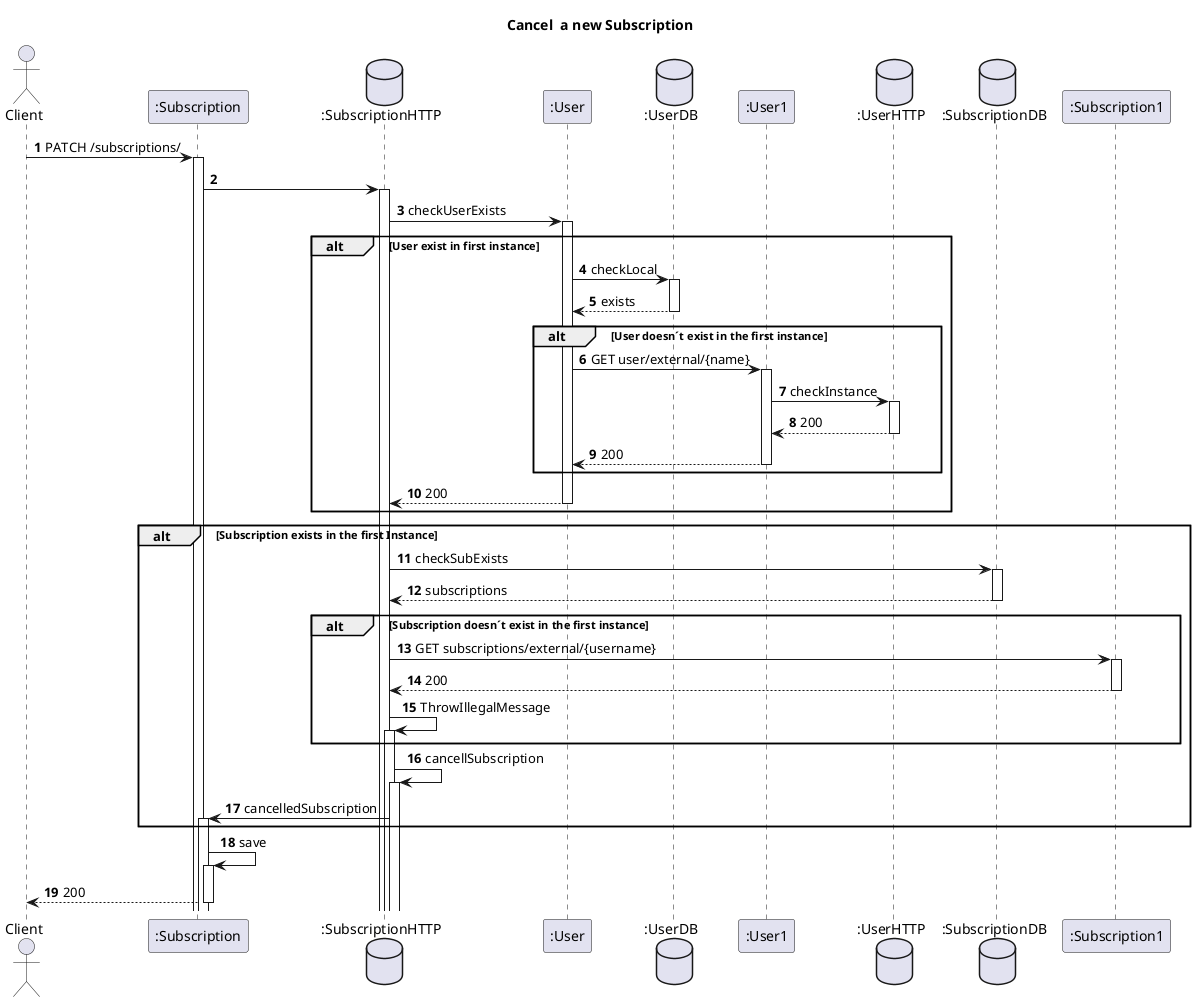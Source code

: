 @startuml
'https://plantuml.com/sequence-diagram
autoactivate on
autonumber
title  Cancel  a new Subscription

autonumber

actor "Client" as Ac
participant ":Subscription" as Auth
database ":SubscriptionHTTP" as SHTTP
participant ":User" as User
database ":UserDB" as UDB
participant ":User1" as User1
database ":UserHTTP" as UHTTP
database ":SubscriptionDB" as SDB
participant ":Subscription1" as Serv


Ac->Auth: PATCH /subscriptions/
Auth->SHTTP:
SHTTP->User:checkUserExists
alt User exist in first instance
User->UDB:checkLocal
UDB-->User:exists
alt User doesn´t exist in the first instance
User->User1:GET user/external/{name}
User1->UHTTP:checkInstance
UHTTP-->User1:200
User1-->User:200
end
User-->SHTTP:200

end

alt Subscription exists in the first Instance
SHTTP->SDB:checkSubExists
SDB-->SHTTP:subscriptions
alt Subscription doesn´t exist in the first instance
SHTTP->Serv:GET subscriptions/external/{username}
Serv-->SHTTP:200
SHTTP->SHTTP:ThrowIllegalMessage
end
SHTTP->SHTTP:cancellSubscription
SHTTP->Auth:cancelledSubscription

end


Auth->Auth:save
Auth-->Ac:200
@enduml